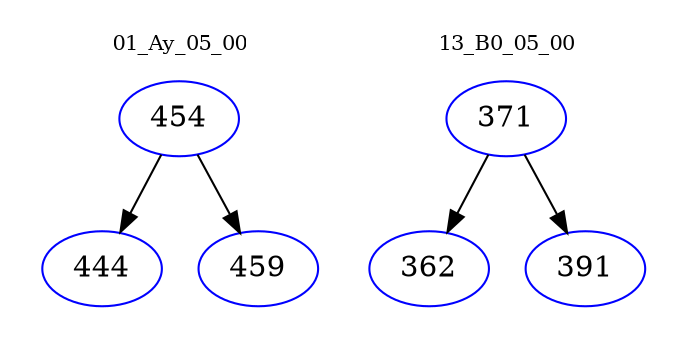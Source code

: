 digraph{
subgraph cluster_0 {
color = white
label = "01_Ay_05_00";
fontsize=10;
T0_454 [label="454", color="blue"]
T0_454 -> T0_444 [color="black"]
T0_444 [label="444", color="blue"]
T0_454 -> T0_459 [color="black"]
T0_459 [label="459", color="blue"]
}
subgraph cluster_1 {
color = white
label = "13_B0_05_00";
fontsize=10;
T1_371 [label="371", color="blue"]
T1_371 -> T1_362 [color="black"]
T1_362 [label="362", color="blue"]
T1_371 -> T1_391 [color="black"]
T1_391 [label="391", color="blue"]
}
}

